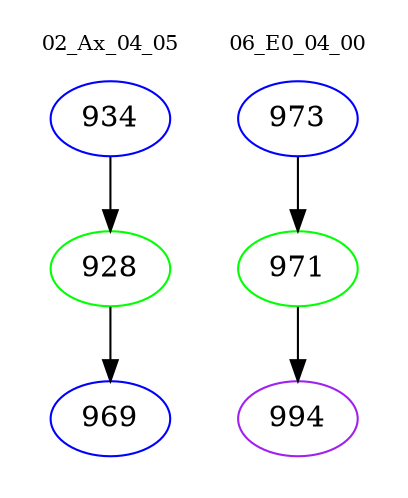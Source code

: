 digraph{
subgraph cluster_0 {
color = white
label = "02_Ax_04_05";
fontsize=10;
T0_934 [label="934", color="blue"]
T0_934 -> T0_928 [color="black"]
T0_928 [label="928", color="green"]
T0_928 -> T0_969 [color="black"]
T0_969 [label="969", color="blue"]
}
subgraph cluster_1 {
color = white
label = "06_E0_04_00";
fontsize=10;
T1_973 [label="973", color="blue"]
T1_973 -> T1_971 [color="black"]
T1_971 [label="971", color="green"]
T1_971 -> T1_994 [color="black"]
T1_994 [label="994", color="purple"]
}
}
